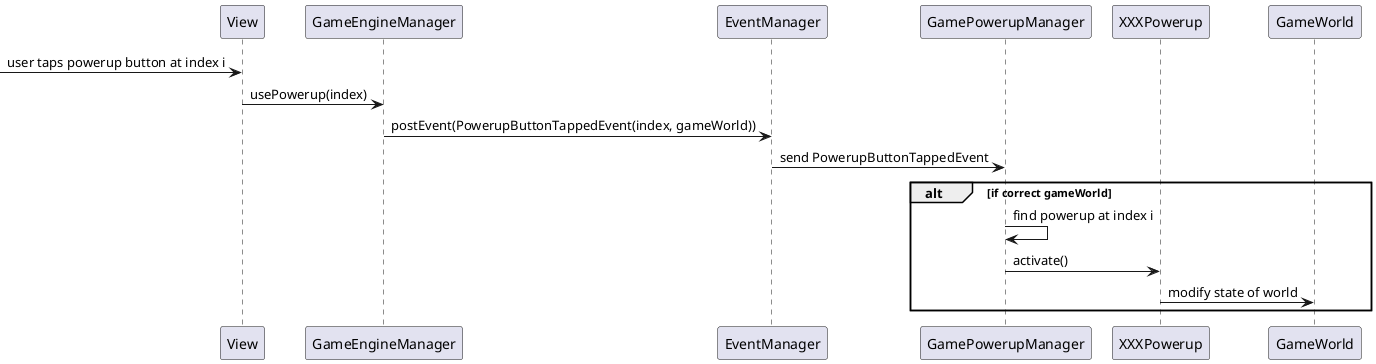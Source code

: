 @startuml
[-> View: user taps powerup button at index i
View -> GameEngineManager: usePowerup(index)
GameEngineManager -> EventManager: postEvent(PowerupButtonTappedEvent(index, gameWorld))
EventManager -> GamePowerupManager: send PowerupButtonTappedEvent
alt if correct gameWorld
GamePowerupManager -> GamePowerupManager: find powerup at index i
GamePowerupManager -> XXXPowerup: activate()
XXXPowerup -> GameWorld: modify state of world
end
@enduml